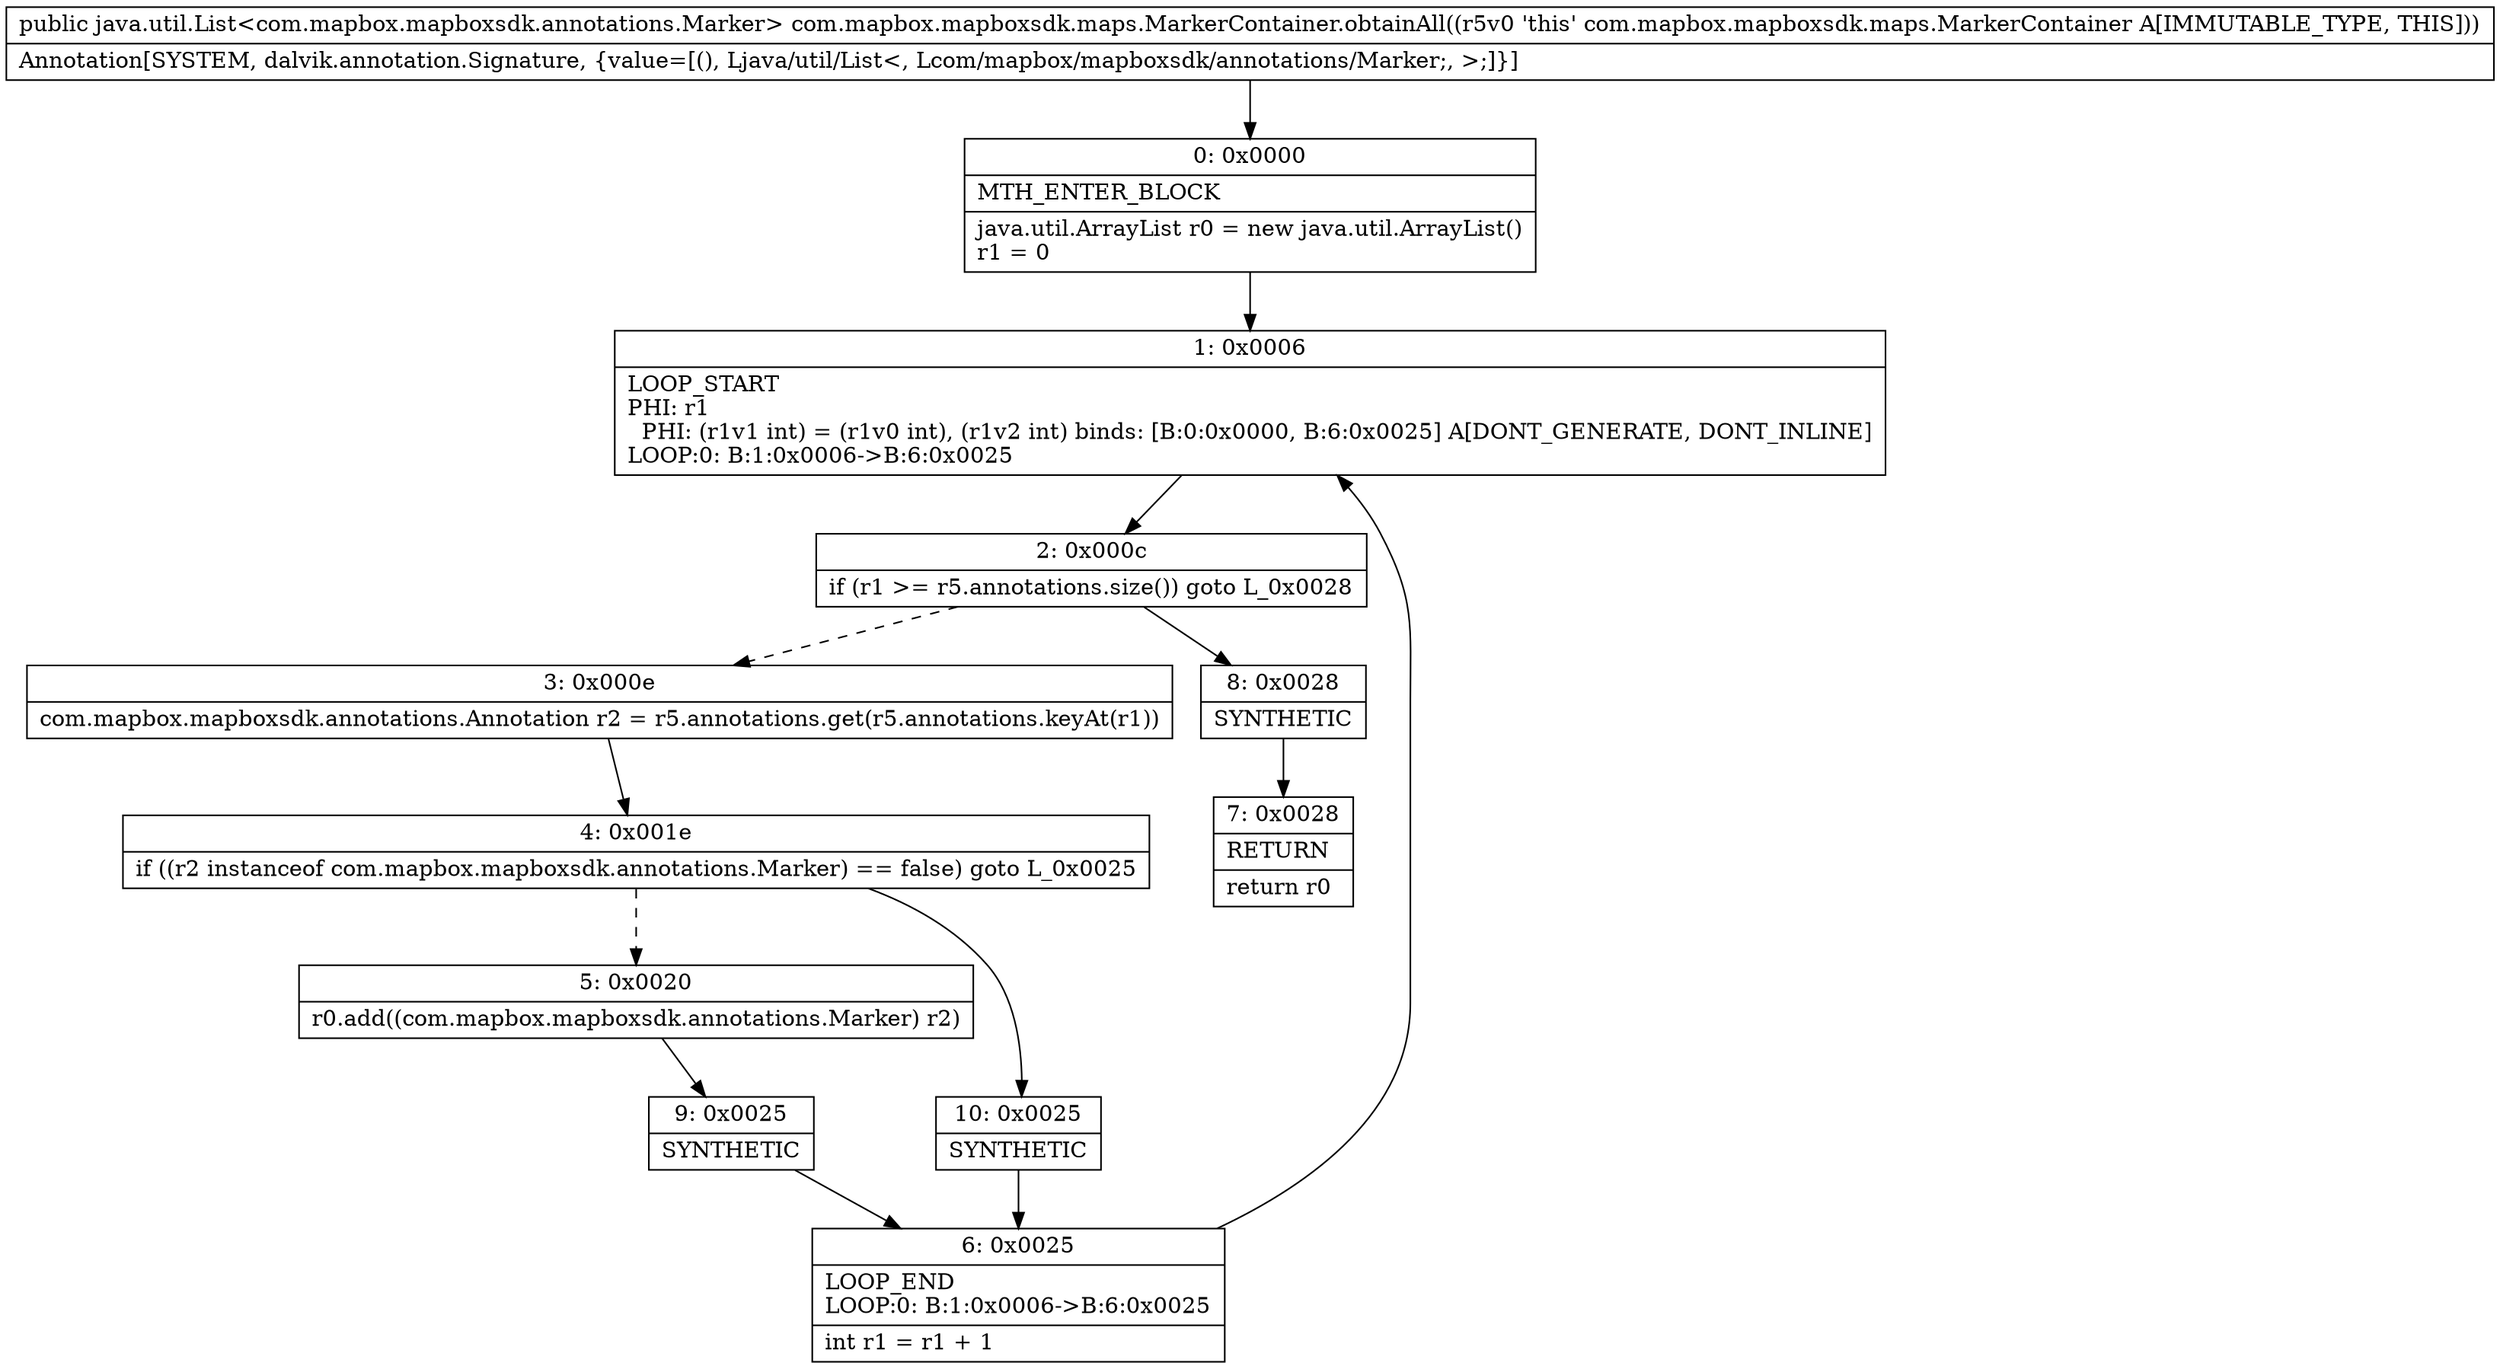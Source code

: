 digraph "CFG forcom.mapbox.mapboxsdk.maps.MarkerContainer.obtainAll()Ljava\/util\/List;" {
Node_0 [shape=record,label="{0\:\ 0x0000|MTH_ENTER_BLOCK\l|java.util.ArrayList r0 = new java.util.ArrayList()\lr1 = 0\l}"];
Node_1 [shape=record,label="{1\:\ 0x0006|LOOP_START\lPHI: r1 \l  PHI: (r1v1 int) = (r1v0 int), (r1v2 int) binds: [B:0:0x0000, B:6:0x0025] A[DONT_GENERATE, DONT_INLINE]\lLOOP:0: B:1:0x0006\-\>B:6:0x0025\l}"];
Node_2 [shape=record,label="{2\:\ 0x000c|if (r1 \>= r5.annotations.size()) goto L_0x0028\l}"];
Node_3 [shape=record,label="{3\:\ 0x000e|com.mapbox.mapboxsdk.annotations.Annotation r2 = r5.annotations.get(r5.annotations.keyAt(r1))\l}"];
Node_4 [shape=record,label="{4\:\ 0x001e|if ((r2 instanceof com.mapbox.mapboxsdk.annotations.Marker) == false) goto L_0x0025\l}"];
Node_5 [shape=record,label="{5\:\ 0x0020|r0.add((com.mapbox.mapboxsdk.annotations.Marker) r2)\l}"];
Node_6 [shape=record,label="{6\:\ 0x0025|LOOP_END\lLOOP:0: B:1:0x0006\-\>B:6:0x0025\l|int r1 = r1 + 1\l}"];
Node_7 [shape=record,label="{7\:\ 0x0028|RETURN\l|return r0\l}"];
Node_8 [shape=record,label="{8\:\ 0x0028|SYNTHETIC\l}"];
Node_9 [shape=record,label="{9\:\ 0x0025|SYNTHETIC\l}"];
Node_10 [shape=record,label="{10\:\ 0x0025|SYNTHETIC\l}"];
MethodNode[shape=record,label="{public java.util.List\<com.mapbox.mapboxsdk.annotations.Marker\> com.mapbox.mapboxsdk.maps.MarkerContainer.obtainAll((r5v0 'this' com.mapbox.mapboxsdk.maps.MarkerContainer A[IMMUTABLE_TYPE, THIS]))  | Annotation[SYSTEM, dalvik.annotation.Signature, \{value=[(), Ljava\/util\/List\<, Lcom\/mapbox\/mapboxsdk\/annotations\/Marker;, \>;]\}]\l}"];
MethodNode -> Node_0;
Node_0 -> Node_1;
Node_1 -> Node_2;
Node_2 -> Node_3[style=dashed];
Node_2 -> Node_8;
Node_3 -> Node_4;
Node_4 -> Node_5[style=dashed];
Node_4 -> Node_10;
Node_5 -> Node_9;
Node_6 -> Node_1;
Node_8 -> Node_7;
Node_9 -> Node_6;
Node_10 -> Node_6;
}

